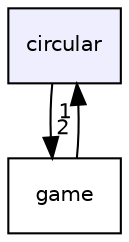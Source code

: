 digraph "circular" {
  compound=true
  node [ fontsize="10", fontname="Helvetica"];
  edge [ labelfontsize="10", labelfontname="Helvetica"];
  dir_791b54bd9203a6d00972725576bac15f [shape=box, label="circular", style="filled", fillcolor="#eeeeff", pencolor="black", URL="dir_791b54bd9203a6d00972725576bac15f.html"];
  dir_37c6514aeece95293041e34c0f2e0784 [shape=box label="game" URL="dir_37c6514aeece95293041e34c0f2e0784.html"];
  dir_791b54bd9203a6d00972725576bac15f->dir_37c6514aeece95293041e34c0f2e0784 [headlabel="2", labeldistance=1.5 headhref="dir_000000_000003.html"];
  dir_37c6514aeece95293041e34c0f2e0784->dir_791b54bd9203a6d00972725576bac15f [headlabel="1", labeldistance=1.5 headhref="dir_000003_000000.html"];
}
